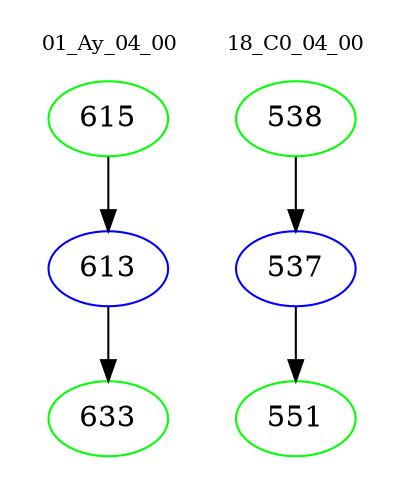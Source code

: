 digraph{
subgraph cluster_0 {
color = white
label = "01_Ay_04_00";
fontsize=10;
T0_615 [label="615", color="green"]
T0_615 -> T0_613 [color="black"]
T0_613 [label="613", color="blue"]
T0_613 -> T0_633 [color="black"]
T0_633 [label="633", color="green"]
}
subgraph cluster_1 {
color = white
label = "18_C0_04_00";
fontsize=10;
T1_538 [label="538", color="green"]
T1_538 -> T1_537 [color="black"]
T1_537 [label="537", color="blue"]
T1_537 -> T1_551 [color="black"]
T1_551 [label="551", color="green"]
}
}
